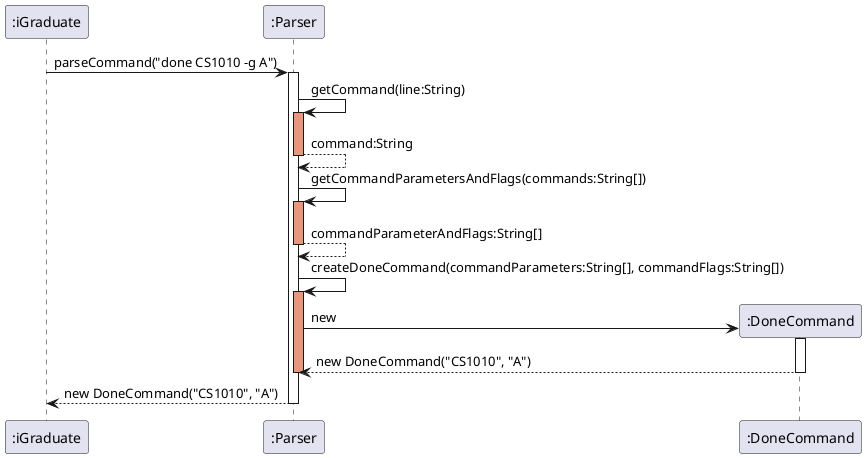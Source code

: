 @startuml
participant ":iGraduate" as iGraduate
participant ":Parser" as Parser
participant ":DoneCommand" as DoneCommand

iGraduate -> Parser: parseCommand("done CS1010 -g A")
activate Parser

Parser -> Parser: getCommand(line:String)
activate Parser #DarkSalmon
return command:String

Parser -> Parser: getCommandParametersAndFlags(commands:String[])
activate Parser #DarkSalmon
return commandParameterAndFlags:String[]

Parser -> Parser: createDoneCommand(commandParameters:String[], commandFlags:String[])
activate Parser #DarkSalmon

create DoneCommand
Parser -> DoneCommand: new
activate DoneCommand
DoneCommand --> Parser: new DoneCommand("CS1010", "A")
deactivate DoneCommand
deactivate Parser
Parser --> iGraduate: new DoneCommand("CS1010", "A")

deactivate Parser

@enduml